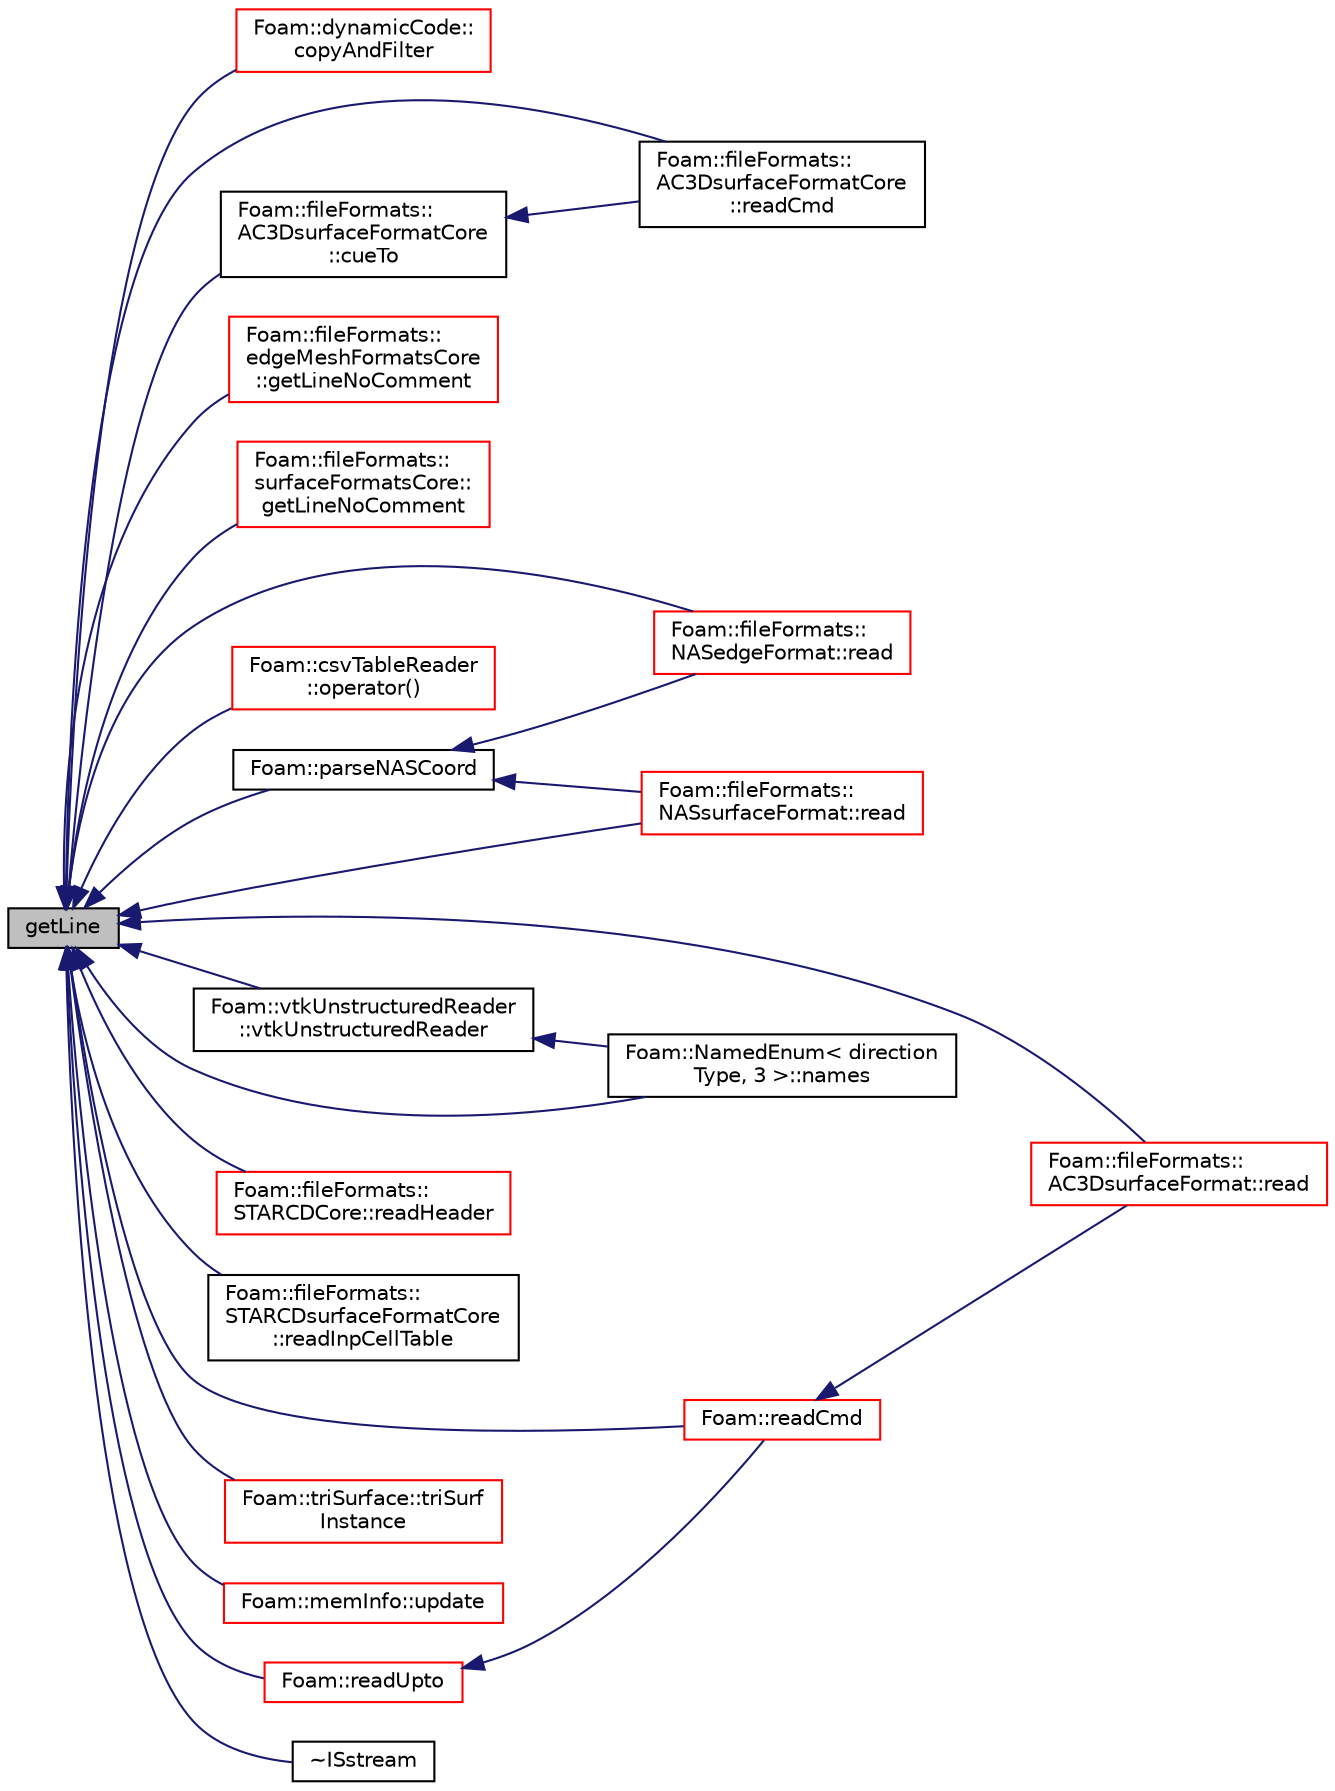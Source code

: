 digraph "getLine"
{
  bgcolor="transparent";
  edge [fontname="Helvetica",fontsize="10",labelfontname="Helvetica",labelfontsize="10"];
  node [fontname="Helvetica",fontsize="10",shape=record];
  rankdir="LR";
  Node4937 [label="getLine",height=0.2,width=0.4,color="black", fillcolor="grey75", style="filled", fontcolor="black"];
  Node4937 -> Node4938 [dir="back",color="midnightblue",fontsize="10",style="solid",fontname="Helvetica"];
  Node4938 [label="Foam::dynamicCode::\lcopyAndFilter",height=0.2,width=0.4,color="red",URL="$a27189.html#a1c5c6c6385cd29521ecf0305e3db8448",tooltip="Copy lines while expanding variables. "];
  Node4937 -> Node4943 [dir="back",color="midnightblue",fontsize="10",style="solid",fontname="Helvetica"];
  Node4943 [label="Foam::fileFormats::\lAC3DsurfaceFormatCore\l::cueTo",height=0.2,width=0.4,color="black",URL="$a30853.html#ad08e08c3d9cfeb558bb9ff35a91996d8",tooltip="Cue up to cmd, reading args. "];
  Node4943 -> Node4944 [dir="back",color="midnightblue",fontsize="10",style="solid",fontname="Helvetica"];
  Node4944 [label="Foam::fileFormats::\lAC3DsurfaceFormatCore\l::readCmd",height=0.2,width=0.4,color="black",URL="$a30853.html#a90e9e00541f691396dec35b51be72bdf",tooltip="Read cmd, args from IFstream. "];
  Node4937 -> Node4945 [dir="back",color="midnightblue",fontsize="10",style="solid",fontname="Helvetica"];
  Node4945 [label="Foam::fileFormats::\ledgeMeshFormatsCore\l::getLineNoComment",height=0.2,width=0.4,color="red",URL="$a22525.html#a0498e06dcbcd776540014fb90e2600c4",tooltip="Read non-comment line. "];
  Node4937 -> Node4948 [dir="back",color="midnightblue",fontsize="10",style="solid",fontname="Helvetica"];
  Node4948 [label="Foam::fileFormats::\lsurfaceFormatsCore::\lgetLineNoComment",height=0.2,width=0.4,color="red",URL="$a30913.html#a0498e06dcbcd776540014fb90e2600c4",tooltip="Read non-comment line. "];
  Node4937 -> Node4951 [dir="back",color="midnightblue",fontsize="10",style="solid",fontname="Helvetica"];
  Node4951 [label="Foam::NamedEnum\< direction\lType, 3 \>::names",height=0.2,width=0.4,color="black",URL="$a27113.html#a7350da3a0edd92cd11e6c479c9967dc8"];
  Node4937 -> Node4952 [dir="back",color="midnightblue",fontsize="10",style="solid",fontname="Helvetica"];
  Node4952 [label="Foam::csvTableReader\l::operator()",height=0.2,width=0.4,color="red",URL="$a27853.html#ac2335e8dbee66a96625a4b86d7acbbcf",tooltip="Read the table. "];
  Node4937 -> Node4954 [dir="back",color="midnightblue",fontsize="10",style="solid",fontname="Helvetica"];
  Node4954 [label="Foam::parseNASCoord",height=0.2,width=0.4,color="black",URL="$a21851.html#a663c47a91dbc4b5b9064c385189002be"];
  Node4954 -> Node4955 [dir="back",color="midnightblue",fontsize="10",style="solid",fontname="Helvetica"];
  Node4955 [label="Foam::fileFormats::\lNASedgeFormat::read",height=0.2,width=0.4,color="red",URL="$a22533.html#a464ebd67acbdff0014d4dae69e3ec4be",tooltip="Read from a file. "];
  Node4954 -> Node4958 [dir="back",color="midnightblue",fontsize="10",style="solid",fontname="Helvetica"];
  Node4958 [label="Foam::fileFormats::\lNASsurfaceFormat::read",height=0.2,width=0.4,color="red",URL="$a30861.html#a464ebd67acbdff0014d4dae69e3ec4be",tooltip="Read from a file. "];
  Node4937 -> Node4955 [dir="back",color="midnightblue",fontsize="10",style="solid",fontname="Helvetica"];
  Node4937 -> Node4958 [dir="back",color="midnightblue",fontsize="10",style="solid",fontname="Helvetica"];
  Node4937 -> Node4961 [dir="back",color="midnightblue",fontsize="10",style="solid",fontname="Helvetica"];
  Node4961 [label="Foam::fileFormats::\lAC3DsurfaceFormat::read",height=0.2,width=0.4,color="red",URL="$a30849.html#a464ebd67acbdff0014d4dae69e3ec4be",tooltip="Read from file. "];
  Node4937 -> Node4964 [dir="back",color="midnightblue",fontsize="10",style="solid",fontname="Helvetica"];
  Node4964 [label="Foam::readCmd",height=0.2,width=0.4,color="red",URL="$a21851.html#adeb25f0c979b5514ef56d01adcc9fcc1"];
  Node4964 -> Node4961 [dir="back",color="midnightblue",fontsize="10",style="solid",fontname="Helvetica"];
  Node4937 -> Node4944 [dir="back",color="midnightblue",fontsize="10",style="solid",fontname="Helvetica"];
  Node4937 -> Node4966 [dir="back",color="midnightblue",fontsize="10",style="solid",fontname="Helvetica"];
  Node4966 [label="Foam::fileFormats::\lSTARCDCore::readHeader",height=0.2,width=0.4,color="red",URL="$a22649.html#a583e8391677afc552ce88c2ce67e508e",tooltip="Read header. "];
  Node4937 -> Node4976 [dir="back",color="midnightblue",fontsize="10",style="solid",fontname="Helvetica"];
  Node4976 [label="Foam::fileFormats::\lSTARCDsurfaceFormatCore\l::readInpCellTable",height=0.2,width=0.4,color="black",URL="$a30893.html#a440c90bfd6de0e6f907fbf465fb3a31c"];
  Node4937 -> Node4977 [dir="back",color="midnightblue",fontsize="10",style="solid",fontname="Helvetica"];
  Node4977 [label="Foam::readUpto",height=0.2,width=0.4,color="red",URL="$a21851.html#afda3a4353908c1357763d1cd788a38ec"];
  Node4977 -> Node4964 [dir="back",color="midnightblue",fontsize="10",style="solid",fontname="Helvetica"];
  Node4937 -> Node4978 [dir="back",color="midnightblue",fontsize="10",style="solid",fontname="Helvetica"];
  Node4978 [label="Foam::triSurface::triSurf\lInstance",height=0.2,width=0.4,color="red",URL="$a31961.html#a1ab8d8beae9ae13c09674c78df71224a",tooltip="Name of triSurface directory to use. "];
  Node4937 -> Node4981 [dir="back",color="midnightblue",fontsize="10",style="solid",fontname="Helvetica"];
  Node4981 [label="Foam::memInfo::update",height=0.2,width=0.4,color="red",URL="$a29861.html#ae7905ca09c58e0fdf8d42fbe06e2fce6",tooltip="Parse /proc/<pid>/status. "];
  Node4937 -> Node4983 [dir="back",color="midnightblue",fontsize="10",style="solid",fontname="Helvetica"];
  Node4983 [label="Foam::vtkUnstructuredReader\l::vtkUnstructuredReader",height=0.2,width=0.4,color="black",URL="$a22653.html#a46b4c08a407cacfb19ee3ca393efb807",tooltip="Construct from Istream, read all. "];
  Node4983 -> Node4951 [dir="back",color="midnightblue",fontsize="10",style="solid",fontname="Helvetica"];
  Node4937 -> Node4984 [dir="back",color="midnightblue",fontsize="10",style="solid",fontname="Helvetica"];
  Node4984 [label="~ISstream",height=0.2,width=0.4,color="black",URL="$a27393.html#a21b8ba1166b04e2ab823fcabfd94fede",tooltip="Destructor. "];
}
